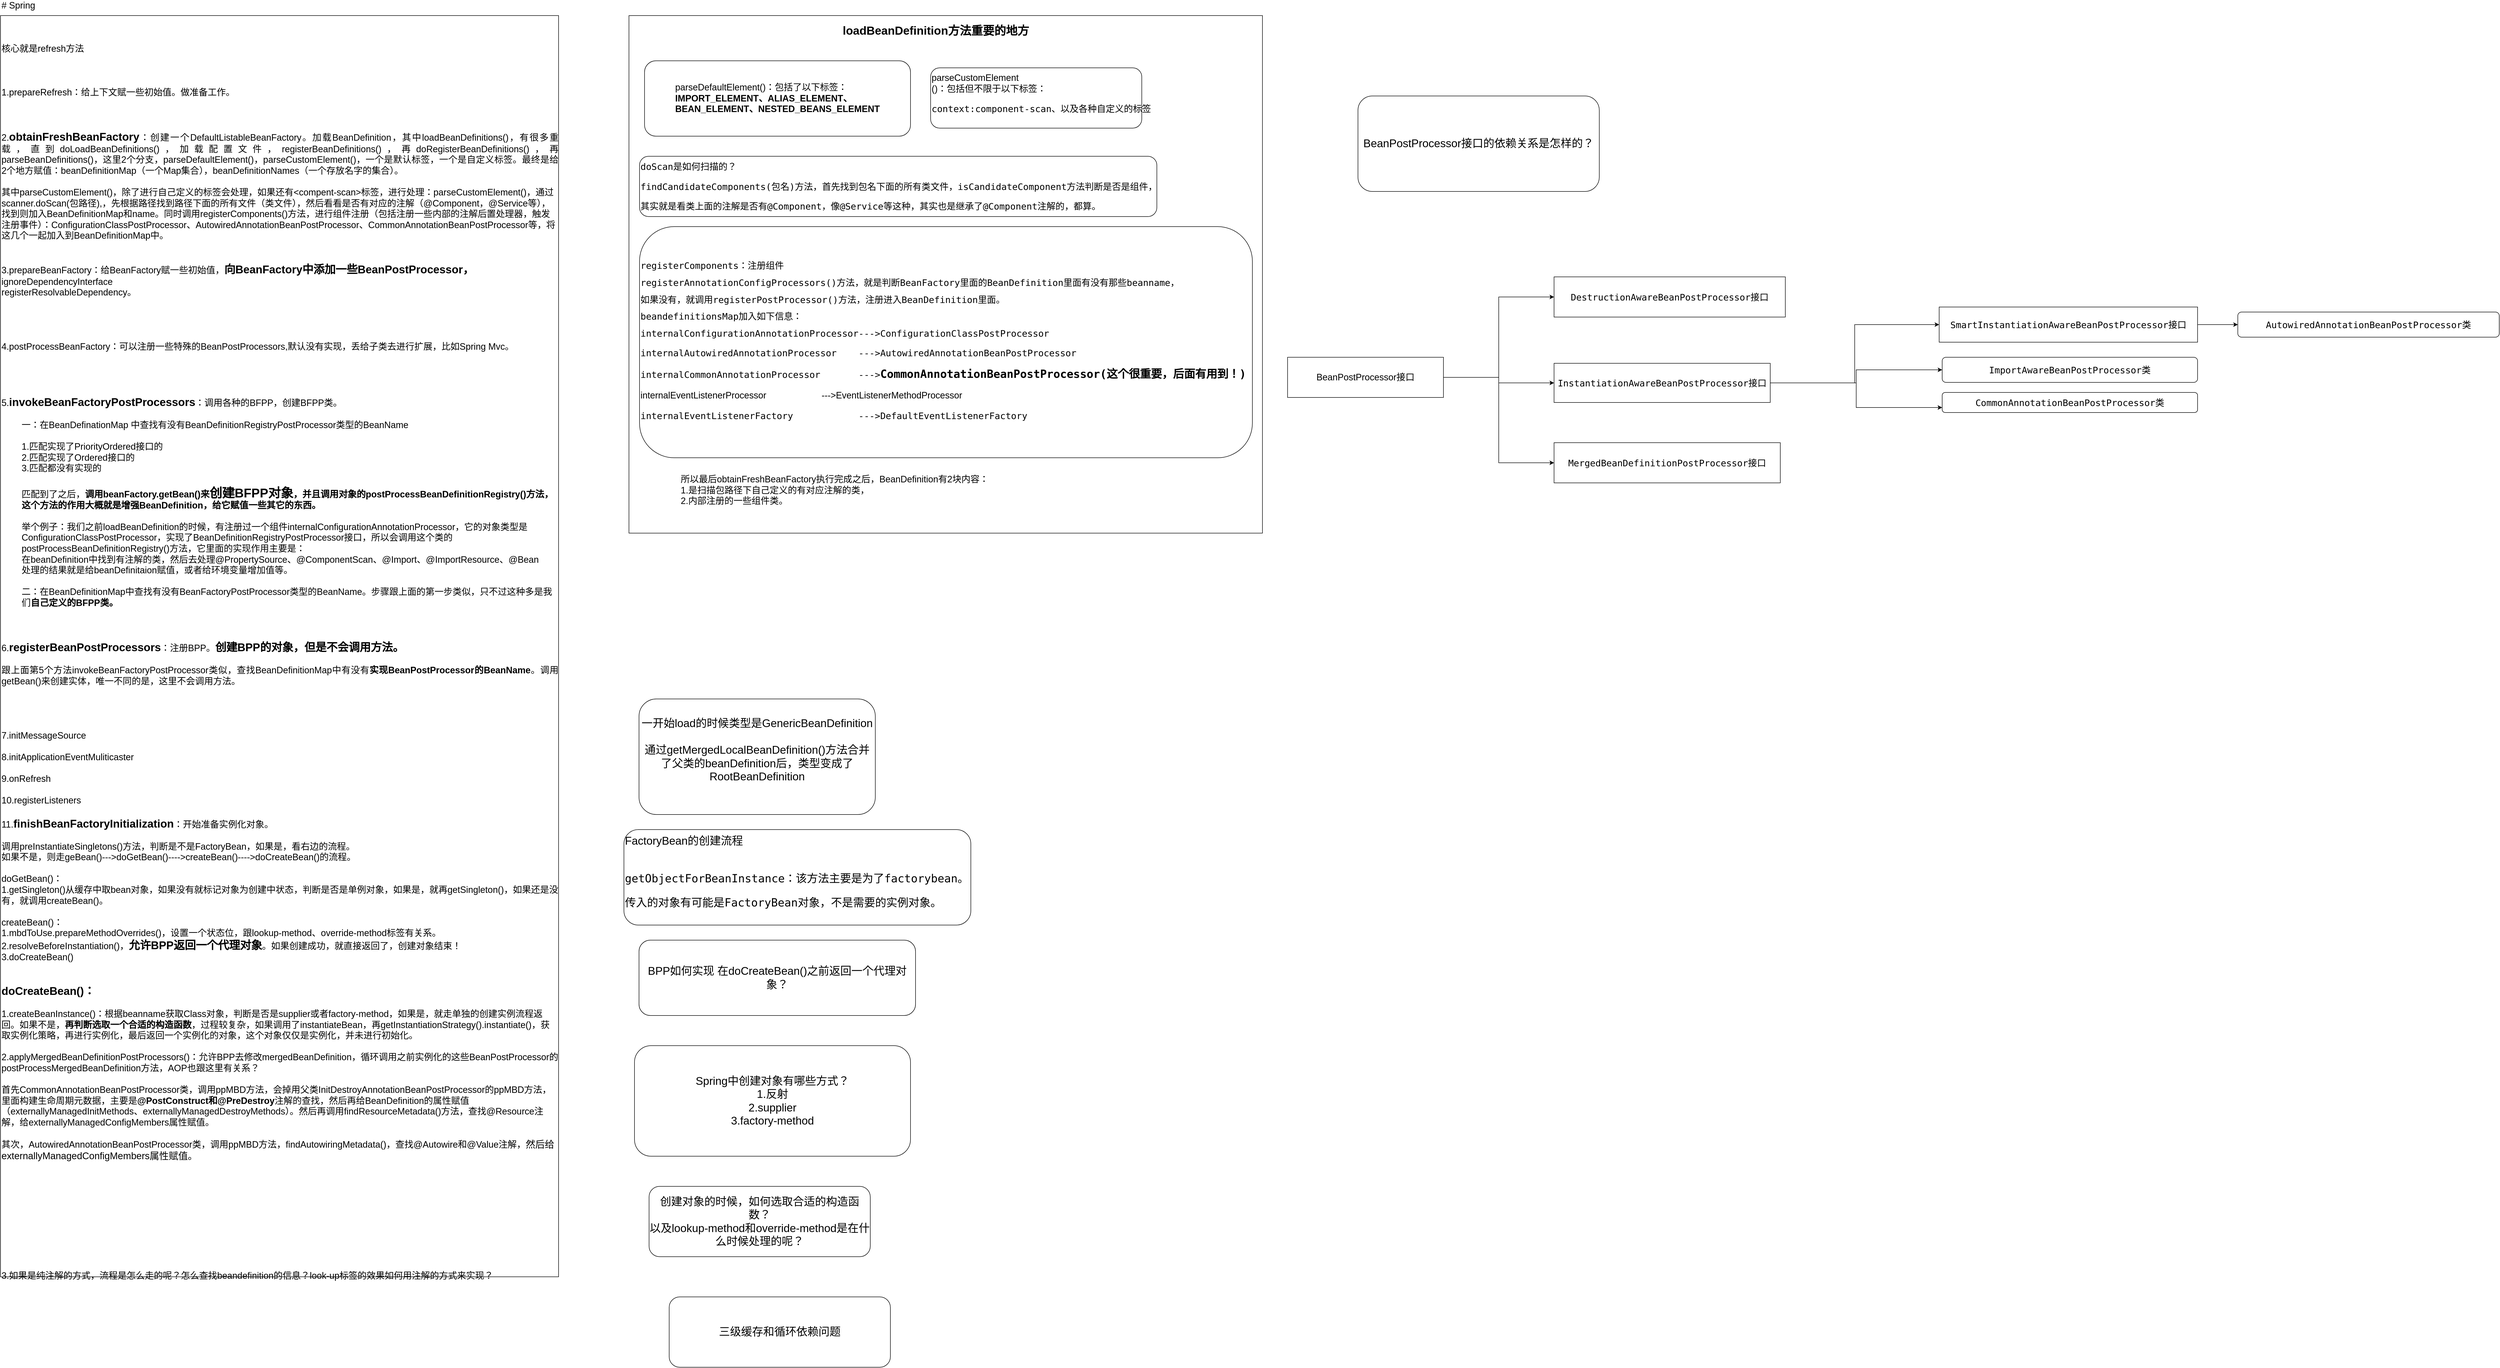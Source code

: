 <mxfile version="21.0.10" type="github">
  <diagram name="第 1 页" id="j0T0W_XY4i96COsHRtta">
    <mxGraphModel dx="1434" dy="774" grid="1" gridSize="10" guides="1" tooltips="1" connect="1" arrows="1" fold="1" page="1" pageScale="1" pageWidth="827" pageHeight="1169" math="0" shadow="0">
      <root>
        <mxCell id="0" />
        <mxCell id="1" parent="0" />
        <mxCell id="gD5YT0Y3-eSmoMF3_J99-2" value="一开始load的时候类型是GenericBeanDefinition&lt;br&gt;&lt;br&gt;通过getMergedLocalBeanDefinition()方法合并了父类的beanDefinition后，类型变成了RootBeanDefinition&lt;br&gt;&lt;br&gt;" style="rounded=1;whiteSpace=wrap;html=1;fontSize=22;" parent="1" vertex="1">
          <mxGeometry x="1350" y="1780" width="470" height="230" as="geometry" />
        </mxCell>
        <mxCell id="wJDUlHO4tCs9Kh0-4UFC-2" value="" style="rounded=0;whiteSpace=wrap;html=1;" parent="1" vertex="1">
          <mxGeometry x="1330" y="420" width="1260" height="1030" as="geometry" />
        </mxCell>
        <mxCell id="BxTBeL077zcQ3UxvTALr-2" value="&lt;div style=&quot;text-align: justify; border-color: var(--border-color); font-size: 18px;&quot;&gt;&lt;font style=&quot;border-color: var(--border-color);&quot;&gt;# Spring&lt;/font&gt;&lt;/div&gt;&lt;div style=&quot;text-align: justify; border-color: var(--border-color); font-size: 18px;&quot;&gt;&lt;font style=&quot;border-color: var(--border-color);&quot;&gt;&lt;br style=&quot;border-color: var(--border-color);&quot;&gt;&lt;/font&gt;&lt;/div&gt;&lt;div style=&quot;text-align: justify; border-color: var(--border-color); font-size: 18px;&quot;&gt;&lt;font style=&quot;border-color: var(--border-color);&quot;&gt;&lt;br style=&quot;border-color: var(--border-color);&quot;&gt;&lt;/font&gt;&lt;/div&gt;&lt;div style=&quot;text-align: justify; border-color: var(--border-color); font-size: 18px;&quot;&gt;&lt;font style=&quot;border-color: var(--border-color);&quot;&gt;&lt;br style=&quot;border-color: var(--border-color);&quot;&gt;&lt;/font&gt;&lt;/div&gt;&lt;div style=&quot;text-align: justify; border-color: var(--border-color); font-size: 18px;&quot;&gt;&lt;font style=&quot;border-color: var(--border-color);&quot;&gt;核心就是refresh方法&lt;/font&gt;&lt;/div&gt;&lt;div style=&quot;text-align: justify; border-color: var(--border-color); font-size: 18px;&quot;&gt;&lt;font style=&quot;border-color: var(--border-color);&quot;&gt;&lt;br style=&quot;border-color: var(--border-color);&quot;&gt;&lt;/font&gt;&lt;/div&gt;&lt;div style=&quot;text-align: justify; border-color: var(--border-color); font-size: 18px;&quot;&gt;&lt;font style=&quot;border-color: var(--border-color);&quot;&gt;&lt;br style=&quot;border-color: var(--border-color);&quot;&gt;&lt;/font&gt;&lt;/div&gt;&lt;div style=&quot;text-align: justify; border-color: var(--border-color); font-size: 18px;&quot;&gt;&lt;font style=&quot;border-color: var(--border-color);&quot;&gt;&lt;br style=&quot;border-color: var(--border-color);&quot;&gt;&lt;/font&gt;&lt;/div&gt;&lt;div style=&quot;text-align: justify; border-color: var(--border-color); font-size: 18px;&quot;&gt;&lt;font style=&quot;border-color: var(--border-color);&quot;&gt;1.prepareRefresh：给上下文赋一些初始值。做准备工作。&lt;/font&gt;&lt;/div&gt;&lt;div style=&quot;text-align: justify; border-color: var(--border-color); font-size: 18px;&quot;&gt;&lt;font style=&quot;border-color: var(--border-color);&quot;&gt;&lt;br style=&quot;border-color: var(--border-color);&quot;&gt;&lt;/font&gt;&lt;/div&gt;&lt;div style=&quot;text-align: justify; border-color: var(--border-color); font-size: 18px;&quot;&gt;&lt;font style=&quot;border-color: var(--border-color);&quot;&gt;&lt;br style=&quot;border-color: var(--border-color);&quot;&gt;&lt;/font&gt;&lt;/div&gt;&lt;div style=&quot;text-align: justify; border-color: var(--border-color); font-size: 18px;&quot;&gt;&lt;font style=&quot;border-color: var(--border-color);&quot;&gt;&lt;br style=&quot;border-color: var(--border-color);&quot;&gt;&lt;/font&gt;&lt;/div&gt;&lt;div style=&quot;text-align: justify; border-color: var(--border-color);&quot;&gt;&lt;font style=&quot;border-color: var(--border-color);&quot;&gt;&lt;span style=&quot;font-size: 18px;&quot;&gt;2.&lt;/span&gt;&lt;b style=&quot;&quot;&gt;&lt;font style=&quot;font-size: 22px;&quot;&gt;obtainFreshBeanFactory&lt;/font&gt;&lt;/b&gt;&lt;span style=&quot;font-size: 18px;&quot;&gt;：创建一个DefaultListableBeanFactory。加载BeanDefinition，其中loadBeanDefinitions()，有很多重载，直到doLoadBeanDefinitions()，加载配置文件，registerBeanDefinitions()，再doRegisterBeanDefinitions()，再parseBeanDefinitions()，这里2个分支，parseDefaultElement()，parseCustomElement()，一个是默认标签，一个是自定义标签。最终是给2个地方赋值：beanDefinitionMap（一个Map集合），beanDefinitionNames（一个存放名字的集合）。&lt;/span&gt;&lt;/font&gt;&lt;/div&gt;&lt;div style=&quot;text-align: justify; border-color: var(--border-color); font-size: 18px;&quot;&gt;&lt;font style=&quot;border-color: var(--border-color);&quot;&gt;&lt;br style=&quot;border-color: var(--border-color);&quot;&gt;&lt;/font&gt;&lt;/div&gt;&lt;div style=&quot;border-color: var(--border-color); font-size: 18px;&quot;&gt;&lt;font style=&quot;font-size: 18px; border-color: var(--border-color);&quot;&gt;其中parseCustomElement()，除了进行自己定义的标签会处理，如果还有&amp;lt;compent-scan&amp;gt;标签，进行处理：parseCustomElement()，通过&lt;/font&gt;&lt;span style=&quot;font-size: 18px;&quot;&gt;scanner.doScan(包路径),，先根据路径找到路径下面的所有文件（类文件），然后看看是否有对应的注解（@Component，@Service等），找到则加入BeanDefinitionMap和name。同时调用&lt;/span&gt;&lt;span style=&quot;text-align: left;&quot;&gt;&lt;font style=&quot;font-size: 18px;&quot;&gt;registerComponents()方法，进行&lt;/font&gt;&lt;/span&gt;&lt;font style=&quot;font-size: 18px;&quot;&gt;组件注册（包括注册一些内部的注解后置处理器，触发注册事件）：&lt;/font&gt;ConfigurationClassPostProcessor、AutowiredAnnotationBeanPostProcessor、CommonAnnotationBeanPostProcessor等，将这几个一起加入到BeanDefinitionMap中。&lt;/div&gt;&lt;div style=&quot;border-color: var(--border-color); font-size: 18px;&quot;&gt;&lt;br&gt;&lt;/div&gt;&lt;div style=&quot;border-color: var(--border-color); font-size: 18px;&quot;&gt;&lt;br&gt;&lt;/div&gt;&lt;div style=&quot;border-color: var(--border-color);&quot;&gt;&lt;span style=&quot;font-size: 18px;&quot;&gt;3.&lt;/span&gt;&lt;font style=&quot;&quot;&gt;&lt;span style=&quot;font-size: 18px;&quot;&gt;prepareBeanFactory：给BeanFactory赋一些初始值，&lt;/span&gt;&lt;b style=&quot;&quot;&gt;&lt;font style=&quot;font-size: 22px;&quot;&gt;向BeanFactory中添加一些BeanPostProcessor，&lt;/font&gt;&lt;/b&gt;&lt;/font&gt;&lt;span style=&quot;font-size: 18px;&quot;&gt;ignoreDependencyInterface&lt;/span&gt;&lt;/div&gt;&lt;div style=&quot;border-color: var(--border-color); font-size: 18px;&quot;&gt;&lt;span style=&quot;&quot;&gt; &lt;/span&gt;&lt;span style=&quot;&quot;&gt; &lt;/span&gt;&lt;span style=&quot;&quot;&gt; &lt;/span&gt;&lt;span style=&quot;&quot;&gt; &lt;/span&gt;&lt;span style=&quot;&quot;&gt; &lt;/span&gt;&lt;span style=&quot;&quot;&gt; &lt;/span&gt;&lt;span style=&quot;&quot;&gt; &lt;/span&gt;&lt;span style=&quot;&quot;&gt; &lt;/span&gt;&lt;span style=&quot;&quot;&gt; &lt;/span&gt;&lt;span style=&quot;&quot;&gt; &lt;/span&gt;registerResolvableDependency。&lt;br&gt;&lt;/div&gt;&lt;div style=&quot;border-color: var(--border-color); font-size: 18px;&quot;&gt;&lt;font style=&quot;font-size: 18px;&quot;&gt;&lt;br&gt;&lt;/font&gt;&lt;/div&gt;&lt;div style=&quot;border-color: var(--border-color); font-size: 18px;&quot;&gt;&lt;font style=&quot;font-size: 18px;&quot;&gt;&lt;br&gt;&lt;/font&gt;&lt;/div&gt;&lt;div style=&quot;border-color: var(--border-color); font-size: 18px;&quot;&gt;&lt;font style=&quot;font-size: 18px;&quot;&gt;&lt;br&gt;&lt;/font&gt;&lt;/div&gt;&lt;div style=&quot;border-color: var(--border-color); font-size: 18px;&quot;&gt;&lt;font style=&quot;font-size: 18px;&quot;&gt;&lt;br&gt;&lt;/font&gt;&lt;/div&gt;&lt;div style=&quot;border-color: var(--border-color); font-size: 18px;&quot;&gt;&lt;font style=&quot;font-size: 18px;&quot;&gt;4.postProcessBeanFactory：可以注册一些特殊的BeanPostProcessors,默认没有实现，丢给子类去进行扩展，比如Spring Mvc。&lt;/font&gt;&lt;/div&gt;&lt;div style=&quot;border-color: var(--border-color); font-size: 18px;&quot;&gt;&lt;font style=&quot;font-size: 18px;&quot;&gt;&lt;br&gt;&lt;/font&gt;&lt;/div&gt;&lt;div style=&quot;border-color: var(--border-color); font-size: 18px;&quot;&gt;&lt;font style=&quot;font-size: 18px;&quot;&gt;&lt;br&gt;&lt;/font&gt;&lt;/div&gt;&lt;div style=&quot;border-color: var(--border-color); font-size: 18px;&quot;&gt;&lt;font style=&quot;font-size: 18px;&quot;&gt;&lt;br&gt;&lt;/font&gt;&lt;/div&gt;&lt;div style=&quot;border-color: var(--border-color); font-size: 18px;&quot;&gt;&lt;font style=&quot;font-size: 18px;&quot;&gt;&lt;br&gt;&lt;/font&gt;&lt;/div&gt;&lt;div style=&quot;border-color: var(--border-color);&quot;&gt;&lt;font style=&quot;&quot;&gt;&lt;span style=&quot;font-size: 18px;&quot;&gt;5.&lt;/span&gt;&lt;b style=&quot;&quot;&gt;&lt;font style=&quot;font-size: 22px;&quot;&gt;invokeBeanFactoryPostProcessors&lt;/font&gt;&lt;/b&gt;&lt;span style=&quot;font-size: 18px;&quot;&gt;：调用各种的BFPP，创建BFPP类。&lt;/span&gt;&lt;/font&gt;&lt;/div&gt;&lt;div style=&quot;border-color: var(--border-color); font-size: 18px;&quot;&gt;&lt;font style=&quot;font-size: 18px;&quot;&gt;&lt;br&gt;&lt;/font&gt;&lt;/div&gt;&lt;blockquote style=&quot;margin: 0 0 0 40px; border: none; padding: 0px;&quot;&gt;&lt;div style=&quot;border-color: var(--border-color); font-size: 18px;&quot;&gt;&lt;font style=&quot;font-size: 18px;&quot;&gt;一：在BeanDefinationMap 中查找有没有BeanDefinitionRegistryPostProcessor类型的BeanName&lt;/font&gt;&lt;/div&gt;&lt;div style=&quot;border-color: var(--border-color); font-size: 18px;&quot;&gt;&lt;font style=&quot;font-size: 18px;&quot;&gt;&lt;br&gt;&lt;/font&gt;&lt;/div&gt;&lt;div style=&quot;border-color: var(--border-color); font-size: 18px;&quot;&gt;&lt;font style=&quot;font-size: 18px;&quot;&gt;1.匹配实现了&lt;/font&gt;PriorityOrdered接口的&lt;/div&gt;&lt;div style=&quot;border-color: var(--border-color); font-size: 18px;&quot;&gt;2.匹配实现了Ordered接口的&lt;/div&gt;&lt;div style=&quot;border-color: var(--border-color); font-size: 18px;&quot;&gt;3.匹配都没有实现的&lt;/div&gt;&lt;div style=&quot;border-color: var(--border-color); font-size: 18px;&quot;&gt;&lt;br&gt;&lt;/div&gt;&lt;div style=&quot;border-color: var(--border-color);&quot;&gt;&lt;span style=&quot;font-size: 18px;&quot;&gt;匹配到了之后，&lt;/span&gt;&lt;b style=&quot;&quot;&gt;&lt;span style=&quot;font-size: 18px;&quot;&gt;调用beanFactory.getBean()来&lt;/span&gt;&lt;font style=&quot;font-size: 25px;&quot;&gt;创建BFPP对象&lt;/font&gt;&lt;span style=&quot;font-size: 18px;&quot;&gt;，并且调用对象的postProcessBeanDefinitionRegistry()方法，这个方法的作用大概就是增强BeanDefinition，给它赋值一些其它的东西。&lt;/span&gt;&lt;/b&gt;&lt;/div&gt;&lt;div style=&quot;border-color: var(--border-color); font-size: 18px;&quot;&gt;&lt;font style=&quot;font-size: 18px;&quot;&gt;&lt;br&gt;&lt;/font&gt;&lt;/div&gt;&lt;div style=&quot;border-color: var(--border-color); font-size: 18px;&quot;&gt;&lt;font style=&quot;font-size: 18px;&quot;&gt;举个例子：我们之前loadBeanDefinition的时候，有注册过一个组件&lt;/font&gt;internalConfigurationAnnotationProcessor，它的对象类型是ConfigurationClassPostProcessor，实现了BeanDefinitionRegistryPostProcessor接口，所以会调用这个类的postProcessBeanDefinitionRegistry()方法，它里面的实现作用主要是：&lt;/div&gt;&lt;div style=&quot;border-color: var(--border-color); font-size: 18px;&quot;&gt;在beanDefinition中找到有注解的类，然后去处理@PropertySource、@ComponentScan、@Import、@ImportResource、@Bean&lt;/div&gt;&lt;div style=&quot;border-color: var(--border-color); font-size: 18px;&quot;&gt;处理的结果就是给beanDefinitaion赋值，或者给环境变量增加值等。&lt;/div&gt;&lt;div style=&quot;border-color: var(--border-color); font-size: 18px;&quot;&gt;&lt;br&gt;&lt;/div&gt;&lt;div style=&quot;border-color: var(--border-color); font-size: 18px;&quot;&gt;二：在BeanDefinitionMap中查找有没有BeanFactoryPostProcessor类型的BeanName。步骤跟上面的第一步类似，只不过这种多是我们&lt;b&gt;自己定义的BFPP类。&lt;/b&gt;&lt;/div&gt;&lt;/blockquote&gt;&lt;div style=&quot;border-color: var(--border-color); font-size: 18px;&quot;&gt;&lt;br&gt;&lt;/div&gt;&lt;div style=&quot;text-align: justify; border-color: var(--border-color); font-size: 18px;&quot;&gt;&lt;font style=&quot;border-color: var(--border-color);&quot;&gt;&lt;br style=&quot;border-color: var(--border-color);&quot;&gt;&lt;/font&gt;&lt;/div&gt;&lt;div style=&quot;text-align: justify; border-color: var(--border-color); font-size: 18px;&quot;&gt;&lt;font style=&quot;border-color: var(--border-color);&quot;&gt;&lt;br&gt;&lt;/font&gt;&lt;/div&gt;&lt;div style=&quot;text-align: justify; border-color: var(--border-color);&quot;&gt;&lt;font style=&quot;font-size: 18px; border-color: var(--border-color);&quot;&gt;6.&lt;/font&gt;&lt;b style=&quot;&quot;&gt;&lt;font style=&quot;font-size: 22px;&quot;&gt;registerBeanPostProcessors&lt;/font&gt;&lt;/b&gt;&lt;span style=&quot;font-size: 18px;&quot;&gt;：注册BPP。&lt;/span&gt;&lt;b style=&quot;&quot;&gt;&lt;font style=&quot;font-size: 22px;&quot;&gt;创建BPP的对象，但是不会调用方法。&lt;/font&gt;&lt;/b&gt;&lt;/div&gt;&lt;div style=&quot;text-align: justify; border-color: var(--border-color); font-size: 18px;&quot;&gt;&lt;span style=&quot;&quot;&gt; &lt;/span&gt;&lt;br&gt;&lt;/div&gt;&lt;div style=&quot;text-align: justify; border-color: var(--border-color); font-size: 18px;&quot;&gt;&lt;span style=&quot;&quot;&gt; &lt;/span&gt;&lt;span style=&quot;&quot;&gt; &lt;/span&gt;跟上面第5个方法invokeBeanFactoryPostProcessor类似，查找BeanDefinitionMap中有没有&lt;b&gt;实现BeanPostProcessor的BeanName&lt;/b&gt;。调用getBean()来创建实体，唯一不同的是，这里不会调用方法。&lt;br&gt;&lt;/div&gt;&lt;div style=&quot;text-align: justify; border-color: var(--border-color); font-size: 18px;&quot;&gt;&lt;br&gt;&lt;/div&gt;&lt;div style=&quot;text-align: justify; border-color: var(--border-color); font-size: 18px;&quot;&gt;&lt;br&gt;&lt;/div&gt;&lt;div style=&quot;text-align: justify; border-color: var(--border-color); font-size: 18px;&quot;&gt;&lt;br&gt;&lt;/div&gt;&lt;div style=&quot;text-align: justify; border-color: var(--border-color); font-size: 18px;&quot;&gt;&lt;br&gt;&lt;/div&gt;&lt;div style=&quot;border-color: var(--border-color);&quot;&gt;&lt;span style=&quot;font-size: 18px;&quot;&gt;7.&lt;/span&gt;&lt;span style=&quot;text-align: left;&quot;&gt;&lt;font style=&quot;font-size: 18px;&quot;&gt;initMessageSource&lt;/font&gt;&lt;/span&gt;&lt;/div&gt;&lt;div style=&quot;border-color: var(--border-color);&quot;&gt;&lt;span style=&quot;text-align: left;&quot;&gt;&lt;font style=&quot;font-size: 18px;&quot;&gt;&lt;br&gt;&lt;/font&gt;&lt;/span&gt;&lt;/div&gt;&lt;div style=&quot;border-color: var(--border-color);&quot;&gt;&lt;span style=&quot;text-align: left;&quot;&gt;&lt;font style=&quot;font-size: 18px;&quot;&gt;8.initApplicationEventMuliticaster&lt;/font&gt;&lt;/span&gt;&lt;/div&gt;&lt;div style=&quot;border-color: var(--border-color);&quot;&gt;&lt;span style=&quot;text-align: left;&quot;&gt;&lt;font style=&quot;font-size: 18px;&quot;&gt;&lt;br&gt;&lt;/font&gt;&lt;/span&gt;&lt;/div&gt;&lt;div style=&quot;border-color: var(--border-color);&quot;&gt;&lt;span style=&quot;text-align: left;&quot;&gt;&lt;font style=&quot;font-size: 18px;&quot;&gt;9.onRefresh&lt;/font&gt;&lt;/span&gt;&lt;/div&gt;&lt;div style=&quot;border-color: var(--border-color);&quot;&gt;&lt;span style=&quot;text-align: left;&quot;&gt;&lt;font style=&quot;font-size: 18px;&quot;&gt;&lt;br&gt;&lt;/font&gt;&lt;/span&gt;&lt;/div&gt;&lt;div style=&quot;border-color: var(--border-color);&quot;&gt;&lt;span style=&quot;text-align: left;&quot;&gt;&lt;font style=&quot;font-size: 18px;&quot;&gt;10.registerListeners&lt;/font&gt;&lt;/span&gt;&lt;/div&gt;&lt;div style=&quot;border-color: var(--border-color);&quot;&gt;&lt;span style=&quot;text-align: left;&quot;&gt;&lt;font style=&quot;font-size: 18px;&quot;&gt;&lt;br&gt;&lt;/font&gt;&lt;/span&gt;&lt;/div&gt;&lt;div style=&quot;border-color: var(--border-color);&quot;&gt;&lt;span style=&quot;text-align: left;&quot;&gt;&lt;font style=&quot;&quot;&gt;&lt;span style=&quot;font-size: 18px;&quot;&gt;11.&lt;/span&gt;&lt;b style=&quot;&quot;&gt;&lt;font style=&quot;font-size: 22px;&quot;&gt;finishBeanFactoryInitialization&lt;/font&gt;&lt;/b&gt;&lt;span style=&quot;font-size: 18px;&quot;&gt;：开始准备实例化对象。&lt;/span&gt;&lt;/font&gt;&lt;/span&gt;&lt;/div&gt;&lt;div style=&quot;border-color: var(--border-color);&quot;&gt;&lt;span style=&quot;text-align: left;&quot;&gt;&lt;font style=&quot;&quot;&gt;&lt;span style=&quot;font-size: 18px;&quot;&gt;&lt;br&gt;&lt;/span&gt;&lt;/font&gt;&lt;/span&gt;&lt;/div&gt;&lt;div style=&quot;border-color: var(--border-color);&quot;&gt;&lt;span style=&quot;text-align: left;&quot;&gt;&lt;font style=&quot;&quot;&gt;&lt;span style=&quot;font-size: 18px;&quot;&gt;&lt;span style=&quot;&quot;&gt; &lt;/span&gt;&lt;span style=&quot;&quot;&gt; &lt;/span&gt;调用preInstantiateSingletons()方法，判断是不是FactoryBean，如果是，看右边的流程。&lt;br&gt;&lt;/span&gt;&lt;/font&gt;&lt;/span&gt;&lt;/div&gt;&lt;div style=&quot;border-color: var(--border-color);&quot;&gt;&lt;span style=&quot;text-align: left;&quot;&gt;&lt;font style=&quot;&quot;&gt;&lt;span style=&quot;font-size: 18px;&quot;&gt;&lt;span style=&quot;&quot;&gt; &lt;/span&gt;如果不是，则走geBean()---&amp;gt;doGetBean()----&amp;gt;createBean()----&amp;gt;doCreateBean()的流程。&lt;br&gt;&lt;/span&gt;&lt;/font&gt;&lt;/span&gt;&lt;/div&gt;&lt;div style=&quot;border-color: var(--border-color);&quot;&gt;&lt;span style=&quot;text-align: left;&quot;&gt;&lt;font style=&quot;&quot;&gt;&lt;span style=&quot;font-size: 18px;&quot;&gt;&lt;br&gt;&lt;/span&gt;&lt;/font&gt;&lt;/span&gt;&lt;/div&gt;&lt;div style=&quot;border-color: var(--border-color);&quot;&gt;&lt;span style=&quot;text-align: left;&quot;&gt;&lt;font style=&quot;&quot;&gt;&lt;span style=&quot;font-size: 18px;&quot;&gt;&lt;span style=&quot;&quot;&gt; &lt;/span&gt;&lt;span style=&quot;&quot;&gt; &lt;/span&gt;doGetBean()：&lt;br&gt;&lt;/span&gt;&lt;/font&gt;&lt;/span&gt;&lt;/div&gt;&lt;div style=&quot;border-color: var(--border-color);&quot;&gt;&lt;span style=&quot;text-align: left;&quot;&gt;&lt;font style=&quot;&quot;&gt;&lt;span style=&quot;font-size: 18px;&quot;&gt;&lt;span style=&quot;&quot;&gt; &lt;/span&gt;&lt;span style=&quot;&quot;&gt; &lt;/span&gt;1.getSingleton()从缓存中取bean对象，如果没有就标记对象为创建中状态，判断是否是单例对象，如果是，就再getSingleton()，如果还是没有，就调用createBean()。&lt;br&gt;&lt;/span&gt;&lt;/font&gt;&lt;/span&gt;&lt;/div&gt;&lt;div style=&quot;border-color: var(--border-color);&quot;&gt;&lt;span style=&quot;text-align: left;&quot;&gt;&lt;font style=&quot;&quot;&gt;&lt;span style=&quot;font-size: 18px;&quot;&gt;&lt;br&gt;&lt;/span&gt;&lt;/font&gt;&lt;/span&gt;&lt;/div&gt;&lt;div style=&quot;border-color: var(--border-color);&quot;&gt;&lt;span style=&quot;text-align: left;&quot;&gt;&lt;font style=&quot;&quot;&gt;&lt;span style=&quot;font-size: 18px;&quot;&gt;&lt;span style=&quot;&quot;&gt; &lt;/span&gt;createBean()：&lt;br&gt;&lt;/span&gt;&lt;/font&gt;&lt;/span&gt;&lt;/div&gt;&lt;div style=&quot;border-color: var(--border-color);&quot;&gt;&lt;span style=&quot;text-align: left;&quot;&gt;&lt;font style=&quot;&quot;&gt;&lt;span style=&quot;font-size: 18px;&quot;&gt;&lt;span style=&quot;&quot;&gt; &lt;/span&gt;1.mbdToUse.prepareMethodOverrides()，设置一个状态位，跟lookup-method、override-method标签有关系。&lt;br&gt;&lt;/span&gt;&lt;/font&gt;&lt;/span&gt;&lt;/div&gt;&lt;div style=&quot;border-color: var(--border-color);&quot;&gt;&lt;span style=&quot;text-align: left;&quot;&gt;&lt;font style=&quot;&quot;&gt;&lt;span style=&quot;font-size: 18px;&quot;&gt; &lt;/span&gt;&lt;span style=&quot;font-size: 18px;&quot;&gt;2.resolveBeforeInstantiation()，&lt;/span&gt;&lt;b style=&quot;&quot;&gt;&lt;font style=&quot;font-size: 22px;&quot;&gt;允许BPP返回一个代理对象&lt;/font&gt;&lt;/b&gt;&lt;span style=&quot;font-size: 18px;&quot;&gt;。如果创建成功，就直接返回了，创建对象结束！&lt;/span&gt;&lt;br&gt;&lt;/font&gt;&lt;/span&gt;&lt;/div&gt;&lt;div style=&quot;border-color: var(--border-color);&quot;&gt;&lt;span style=&quot;text-align: left;&quot;&gt;&lt;font style=&quot;&quot;&gt;&lt;span style=&quot;font-size: 18px;&quot;&gt;&lt;span style=&quot;&quot;&gt; &lt;/span&gt;3.doCreateBean()&lt;br&gt;&lt;/span&gt;&lt;/font&gt;&lt;/span&gt;&lt;/div&gt;&lt;div style=&quot;border-color: var(--border-color);&quot;&gt;&lt;span style=&quot;text-align: left;&quot;&gt;&lt;font style=&quot;&quot;&gt;&lt;span style=&quot;font-size: 18px;&quot;&gt;&lt;br&gt;&lt;/span&gt;&lt;/font&gt;&lt;/span&gt;&lt;/div&gt;&lt;div style=&quot;border-color: var(--border-color);&quot;&gt;&lt;span style=&quot;text-align: left;&quot;&gt;&lt;font style=&quot;&quot;&gt;&lt;span style=&quot;font-size: 18px;&quot;&gt;&lt;br&gt;&lt;/span&gt;&lt;/font&gt;&lt;/span&gt;&lt;/div&gt;&lt;div style=&quot;border-color: var(--border-color);&quot;&gt;&lt;span style=&quot;text-align: left;&quot;&gt;&lt;font style=&quot;&quot;&gt;&lt;span style=&quot;font-size: 18px;&quot;&gt; &lt;/span&gt;&lt;b style=&quot;&quot;&gt;&lt;font style=&quot;font-size: 22px;&quot;&gt;doCreateBean()：&lt;/font&gt;&lt;/b&gt;&lt;br&gt;&lt;/font&gt;&lt;/span&gt;&lt;/div&gt;&lt;div style=&quot;border-color: var(--border-color);&quot;&gt;&lt;span style=&quot;text-align: left;&quot;&gt;&lt;font style=&quot;&quot;&gt;&lt;span style=&quot;font-size: 18px;&quot;&gt;&lt;br&gt;&lt;/span&gt;&lt;/font&gt;&lt;/span&gt;&lt;/div&gt;&lt;div style=&quot;border-color: var(--border-color);&quot;&gt;&lt;span style=&quot;text-align: left;&quot;&gt;&lt;font style=&quot;&quot;&gt;&lt;span style=&quot;font-size: 18px;&quot;&gt;&lt;span style=&quot;&quot;&gt; &lt;/span&gt;1.createBeanInstance()：根据beanname获取Class对象，判断是否是supplier或者factory-method，如果是，就走单独的创建实例流程返回。如果不是，&lt;b&gt;再判断选取一个合适的构造函数&lt;/b&gt;，过程较复杂，如果调用了instantiateBean，再getInstantiationStrategy().instantiate()，获取实例化策略，再进行实例化，最后返回一个实例化的对象，这个对象仅仅是实例化，并未进行初始化。&lt;/span&gt;&lt;/font&gt;&lt;/span&gt;&lt;span style=&quot;text-align: left;&quot;&gt;&lt;font style=&quot;&quot;&gt;&lt;span style=&quot;font-size: 18px;&quot;&gt;&lt;br&gt;&lt;/span&gt;&lt;/font&gt;&lt;/span&gt;&lt;/div&gt;&lt;div style=&quot;text-align: justify; border-color: var(--border-color); font-size: 18px;&quot;&gt;&lt;font style=&quot;border-color: var(--border-color);&quot;&gt;&lt;br&gt;&lt;/font&gt;&lt;/div&gt;&lt;div style=&quot;border-color: var(--border-color);&quot;&gt;&lt;span style=&quot;font-size: 18px;&quot;&gt;&lt;font style=&quot;border-color: var(--border-color);&quot;&gt;2.&lt;/font&gt;applyMergedBeanDefinitionPostProcessors()：&lt;/span&gt;&lt;font style=&quot;font-size: 18px;&quot;&gt;允许BPP去修改mergedBeanDefinition，&lt;/font&gt;&lt;font style=&quot;font-size: 18px; background-color: initial; border-color: var(--border-color);&quot;&gt;循环调用之前实例化的这些BeanPostProcessor的&lt;/font&gt;&lt;span style=&quot;font-size: 18px; background-color: initial;&quot;&gt;postProcessMergedBeanDefinition方法，AOP也跟这里有关系？&lt;/span&gt;&lt;/div&gt;&lt;div style=&quot;border-color: var(--border-color);&quot;&gt;&lt;span style=&quot;font-size: 18px; background-color: initial;&quot;&gt;&amp;nbsp;&lt;/span&gt;&lt;/div&gt;&lt;div style=&quot;border-color: var(--border-color); font-size: 18px;&quot;&gt;&lt;span style=&quot;&quot;&gt;	&lt;/span&gt;&lt;span style=&quot;&quot;&gt;	&lt;/span&gt;&lt;span style=&quot;&quot;&gt;	&lt;/span&gt;&lt;span style=&quot;&quot;&gt;	&lt;/span&gt;&lt;span style=&quot;&quot;&gt;	&lt;/span&gt;&lt;span style=&quot;&quot;&gt;	&lt;/span&gt;首先CommonAnnotationBeanPostProcessor类，调用ppMBD方法，会掉用父类InitDestroyAnnotationBeanPostProcessor的ppMBD方法，里面构建生命周期元数据，主要是&lt;b&gt;@PostConstruct和@PreDestroy&lt;/b&gt;注解的查找，然后再给BeanDefinition的属性赋值（externallyManagedInitMethods、externallyManagedDestroyMethods）。然后再调用findResourceMetadata()方法，查找@Resource注解，给externallyManagedConfigMembers属性赋值。&lt;span style=&quot;font-size: 18px; background-color: initial;&quot;&gt;&lt;br&gt;&lt;/span&gt;&lt;/div&gt;&lt;div style=&quot;border-color: var(--border-color); font-size: 18px;&quot;&gt;&lt;span style=&quot;background-color: initial;&quot;&gt;&lt;br&gt;&lt;/span&gt;&lt;/div&gt;&lt;div style=&quot;border-color: var(--border-color); font-size: 18px;&quot;&gt;&lt;span style=&quot;background-color: initial;&quot;&gt;其次，AutowiredAnnotationBeanPostProcessor类，调用ppMBD方法，findAutowiringMetadata()，查找@Autowire和@Value注解，&lt;/span&gt;&lt;font style=&quot;font-size: 19px; background-color: initial;&quot;&gt;然后给&lt;/font&gt;&lt;br&gt;&lt;/div&gt;&lt;font style=&quot;font-size: 19px;&quot;&gt;externallyManagedConfigMembers属性赋值。&lt;/font&gt;&lt;br&gt;&lt;div style=&quot;text-align: justify; border-color: var(--border-color); font-size: 18px;&quot;&gt;&lt;font style=&quot;border-color: var(--border-color);&quot;&gt;&lt;br style=&quot;border-color: var(--border-color);&quot;&gt;&lt;/font&gt;&lt;/div&gt;&lt;div style=&quot;text-align: justify; border-color: var(--border-color); font-size: 18px;&quot;&gt;&lt;font style=&quot;border-color: var(--border-color);&quot;&gt;&lt;br style=&quot;border-color: var(--border-color);&quot;&gt;&lt;/font&gt;&lt;/div&gt;&lt;div style=&quot;text-align: justify; border-color: var(--border-color); font-size: 18px;&quot;&gt;&lt;font style=&quot;border-color: var(--border-color);&quot;&gt;&lt;br&gt;&lt;/font&gt;&lt;/div&gt;&lt;div style=&quot;text-align: justify; border-color: var(--border-color); font-size: 18px;&quot;&gt;&lt;font style=&quot;border-color: var(--border-color);&quot;&gt;&lt;br&gt;&lt;/font&gt;&lt;/div&gt;&lt;div style=&quot;text-align: justify; border-color: var(--border-color); font-size: 18px;&quot;&gt;&lt;font style=&quot;border-color: var(--border-color);&quot;&gt;&lt;br&gt;&lt;/font&gt;&lt;/div&gt;&lt;div style=&quot;text-align: justify; border-color: var(--border-color); font-size: 18px;&quot;&gt;&lt;font style=&quot;border-color: var(--border-color);&quot;&gt;&lt;br&gt;&lt;/font&gt;&lt;/div&gt;&lt;div style=&quot;text-align: justify; border-color: var(--border-color); font-size: 18px;&quot;&gt;&lt;font style=&quot;border-color: var(--border-color);&quot;&gt;&lt;br&gt;&lt;/font&gt;&lt;/div&gt;&lt;div style=&quot;text-align: justify; border-color: var(--border-color); font-size: 18px;&quot;&gt;&lt;font style=&quot;border-color: var(--border-color);&quot;&gt;&lt;br&gt;&lt;/font&gt;&lt;/div&gt;&lt;div style=&quot;text-align: justify; border-color: var(--border-color); font-size: 18px;&quot;&gt;&lt;font style=&quot;border-color: var(--border-color);&quot;&gt;&lt;br&gt;&lt;/font&gt;&lt;/div&gt;&lt;div style=&quot;text-align: justify; border-color: var(--border-color); font-size: 18px;&quot;&gt;&lt;font style=&quot;border-color: var(--border-color);&quot;&gt;&lt;br&gt;&lt;/font&gt;&lt;/div&gt;&lt;div style=&quot;text-align: justify; border-color: var(--border-color); font-size: 18px;&quot;&gt;&lt;font style=&quot;border-color: var(--border-color);&quot;&gt;3.如果是纯注解的方式，流程是怎么走的呢？怎么查找beandefinition的信息？look-up标签的效果如何用注解的方式来实现？&lt;/font&gt;&lt;/div&gt;&lt;div style=&quot;text-align: justify; border-color: var(--border-color); font-size: 18px;&quot;&gt;&lt;br style=&quot;border-color: var(--border-color);&quot;&gt;&lt;/div&gt;" style="rounded=0;whiteSpace=wrap;html=1;align=left;" parent="1" vertex="1">
          <mxGeometry x="80" y="420" width="1110" height="2510" as="geometry" />
        </mxCell>
        <mxCell id="3Tz9ayiB8aLOj15XIJGB-1" value="&lt;div style=&quot;text-align: left;&quot;&gt;&lt;span style=&quot;font-size: 18px; background-color: initial;&quot;&gt;parseDefaultElement()：包括了以下标签：&lt;/span&gt;&lt;/div&gt;&lt;div style=&quot;text-align: left;&quot;&gt;&lt;b&gt;&lt;span style=&quot;font-size: 18px; background-color: initial;&quot;&gt;IMPORT_ELEMENT、&lt;/span&gt;&lt;span style=&quot;font-size: 18px; background-color: initial;&quot;&gt;ALIAS_ELEMENT、&lt;/span&gt;&lt;/b&gt;&lt;/div&gt;&lt;div style=&quot;text-align: left;&quot;&gt;&lt;b&gt;&lt;span style=&quot;font-size: 18px; background-color: initial;&quot;&gt;BEAN_ELEMENT、&lt;/span&gt;&lt;span style=&quot;font-size: 18px; background-color: initial;&quot;&gt;NESTED_BEANS_ELEMENT&lt;/span&gt;&lt;/b&gt;&lt;/div&gt;" style="rounded=1;whiteSpace=wrap;html=1;" parent="1" vertex="1">
          <mxGeometry x="1361" y="510" width="529" height="150" as="geometry" />
        </mxCell>
        <mxCell id="3Tz9ayiB8aLOj15XIJGB-2" value="&lt;pre style=&quot;font-size: 18px;&quot;&gt;&lt;font style=&quot;font-size: 18px;&quot;&gt;doScan是如何扫描的？&lt;/font&gt;&lt;/pre&gt;&lt;pre style=&quot;font-size: 18px;&quot;&gt;&lt;font style=&quot;font-size: 18px;&quot;&gt;findCandidateComponents(包名)方法，&lt;/font&gt;首先找到包名下面的所有类文件，isCandidateComponent方法判断是否是组件，&lt;/pre&gt;&lt;pre style=&quot;font-size: 18px;&quot;&gt;其实就是看类上面的注解是否有@Component，像@Service等这种，其实也是继承了@Component注解的，都算。&lt;/pre&gt;" style="rounded=1;whiteSpace=wrap;html=1;align=left;" parent="1" vertex="1">
          <mxGeometry x="1351" y="700" width="1029" height="120" as="geometry" />
        </mxCell>
        <mxCell id="3Tz9ayiB8aLOj15XIJGB-3" value="&lt;pre style=&quot;&quot;&gt;&lt;font style=&quot;font-size: 18px;&quot;&gt;registerComponents：注册组件&lt;/font&gt;&lt;/pre&gt;&lt;pre style=&quot;&quot;&gt;&lt;pre style=&quot;&quot;&gt;&lt;font style=&quot;font-size: 18px;&quot;&gt;registerAnnotationConfigProcessors()方法，就是判断BeanFactory里面的BeanDefinition里面有没有那些beanname，&lt;/font&gt;&lt;/pre&gt;&lt;pre style=&quot;&quot;&gt;&lt;font style=&quot;font-size: 18px;&quot;&gt;如果没有，就调用registerPostProcessor()方法，注册进入BeanDefinition里面。&lt;/font&gt;&lt;/pre&gt;&lt;pre style=&quot;&quot;&gt;&lt;font style=&quot;font-size: 18px;&quot;&gt;beandefinitionsMap加入如下信息：&lt;/font&gt;&lt;/pre&gt;&lt;pre style=&quot;&quot;&gt;&lt;font style=&quot;&quot;&gt;&lt;font style=&quot;font-size: 18px;&quot;&gt;internalConfigurationAnnotationProcessor---&amp;gt;ConfigurationClassPostProcessor&lt;/font&gt;&lt;br&gt;&lt;/font&gt;&lt;/pre&gt;&lt;pre style=&quot;&quot;&gt;&lt;pre style=&quot;font-size: 18px;&quot;&gt;&lt;font style=&quot;font-size: 18px;&quot;&gt;internalAutowiredAnnotationProcessor    ---&amp;gt;&lt;/font&gt;&lt;font style=&quot;font-size: 18px;&quot;&gt;AutowiredAnnotationBeanPostProcessor&lt;/font&gt;&lt;span style=&quot;font-size: 13px;&quot;&gt;    &lt;/span&gt;&lt;/pre&gt;&lt;pre style=&quot;&quot;&gt;&lt;pre style=&quot;&quot;&gt;&lt;span style=&quot;font-size: 18px;&quot;&gt;internalCommonAnnotationProcessor       ---&amp;gt;&lt;/span&gt;&lt;b style=&quot;&quot;&gt;&lt;font style=&quot;font-size: 22px;&quot;&gt;CommonAnnotationBeanPostProcessor(这个很重要，后面有用到！)&lt;/font&gt;&lt;/b&gt;&lt;/pre&gt;&lt;pre style=&quot;font-size: 18px;&quot;&gt;&lt;pre style=&quot;&quot;&gt;&lt;span style=&quot;background-color: initial; font-family: Helvetica; white-space: normal;&quot;&gt;internalEventListenerProcessor&amp;nbsp; &amp;nbsp; &amp;nbsp; &amp;nbsp; &amp;nbsp; &amp;nbsp; &amp;nbsp; &amp;nbsp; &amp;nbsp; &amp;nbsp; &amp;nbsp; ---&amp;gt;EventListenerMethodProcessor&lt;/span&gt;&lt;br&gt;&lt;/pre&gt;&lt;pre style=&quot;&quot;&gt;internalEventListenerFactory            ---&amp;gt;DefaultEventListenerFactory&lt;/pre&gt;&lt;/pre&gt;&lt;/pre&gt;&lt;/pre&gt;&lt;/pre&gt;" style="rounded=1;whiteSpace=wrap;html=1;align=left;" parent="1" vertex="1">
          <mxGeometry x="1351" y="840" width="1219" height="460" as="geometry" />
        </mxCell>
        <mxCell id="3Tz9ayiB8aLOj15XIJGB-4" value="&lt;font style=&quot;font-size: 18px;&quot;&gt;parseCustomElement&lt;/font&gt;&lt;div style=&quot;font-size: 18px;&quot;&gt;&lt;font style=&quot;font-size: 18px;&quot;&gt;()：包括但不限于以下标签：&lt;/font&gt;&lt;/div&gt;&lt;div style=&quot;font-size: 18px;&quot;&gt;&lt;pre style=&quot;&quot;&gt;&lt;font style=&quot;font-size: 18px;&quot;&gt;context:component-scan、以及各种自定义的标签&lt;/font&gt;&lt;/pre&gt;&lt;/div&gt;" style="rounded=1;whiteSpace=wrap;html=1;align=left;" parent="1" vertex="1">
          <mxGeometry x="1930" y="524" width="420" height="120" as="geometry" />
        </mxCell>
        <mxCell id="wJDUlHO4tCs9Kh0-4UFC-3" value="&lt;b&gt;loadBeanDefinition方法重要的地方&lt;/b&gt;" style="text;html=1;strokeColor=none;fillColor=none;align=center;verticalAlign=middle;whiteSpace=wrap;rounded=0;fontSize=23;" parent="1" vertex="1">
          <mxGeometry x="1731" y="440" width="419" height="20" as="geometry" />
        </mxCell>
        <mxCell id="wJDUlHO4tCs9Kh0-4UFC-4" value="&lt;font style=&quot;font-size: 18px;&quot;&gt;所以最后obtainFreshBeanFactory执行完成之后，BeanDefinition有2块内容：&lt;br&gt;1.是扫描包路径下自己定义的有对应注解的类，&lt;br&gt;&lt;div style=&quot;&quot;&gt;&lt;span style=&quot;background-color: initial;&quot;&gt;2.内部注册的一些组件类。&lt;/span&gt;&lt;/div&gt;&lt;/font&gt;" style="text;html=1;strokeColor=none;fillColor=none;align=left;verticalAlign=middle;whiteSpace=wrap;rounded=0;" parent="1" vertex="1">
          <mxGeometry x="1431" y="1320" width="680" height="90" as="geometry" />
        </mxCell>
        <mxCell id="gD5YT0Y3-eSmoMF3_J99-1" value="BeanPostProcessor接口的依赖关系是怎样的？" style="rounded=1;whiteSpace=wrap;html=1;fontSize=22;" parent="1" vertex="1">
          <mxGeometry x="2780" y="580" width="480" height="190" as="geometry" />
        </mxCell>
        <mxCell id="gD5YT0Y3-eSmoMF3_J99-4" value="FactoryBean的创建流程&lt;br&gt;&lt;br&gt;&lt;pre style=&quot;&quot;&gt;getObjectForBeanInstance：该方法主要是为了factorybean。&lt;/pre&gt;&lt;pre style=&quot;&quot;&gt;传入的对象有可能是FactoryBean对象，不是需要的实例对象。&lt;/pre&gt;" style="rounded=1;whiteSpace=wrap;html=1;fontSize=22;align=left;" parent="1" vertex="1">
          <mxGeometry x="1320" y="2040" width="690" height="190" as="geometry" />
        </mxCell>
        <mxCell id="gD5YT0Y3-eSmoMF3_J99-5" value="三级缓存和循环依赖问题&lt;br&gt;" style="rounded=1;whiteSpace=wrap;html=1;fontSize=22;" parent="1" vertex="1">
          <mxGeometry x="1410" y="2970" width="440" height="140" as="geometry" />
        </mxCell>
        <mxCell id="gD5YT0Y3-eSmoMF3_J99-6" value="BPP如何实现 在doCreateBean()之前返回一个代理对象？" style="rounded=1;whiteSpace=wrap;html=1;fontSize=22;" parent="1" vertex="1">
          <mxGeometry x="1350" y="2260" width="550" height="150" as="geometry" />
        </mxCell>
        <mxCell id="gD5YT0Y3-eSmoMF3_J99-7" value="Spring中创建对象有哪些方式？&lt;br&gt;1.反射&lt;br&gt;2.supplier&lt;br&gt;3.factory-method&lt;br&gt;" style="rounded=1;whiteSpace=wrap;html=1;fontSize=22;" parent="1" vertex="1">
          <mxGeometry x="1341" y="2470" width="549" height="220" as="geometry" />
        </mxCell>
        <mxCell id="UeAGvA_bwLcHGkh69qGp-6" style="edgeStyle=orthogonalEdgeStyle;rounded=0;orthogonalLoop=1;jettySize=auto;html=1;entryX=0;entryY=0.5;entryDx=0;entryDy=0;exitX=1;exitY=0.5;exitDx=0;exitDy=0;" parent="1" source="UeAGvA_bwLcHGkh69qGp-1" target="UeAGvA_bwLcHGkh69qGp-3" edge="1">
          <mxGeometry relative="1" as="geometry" />
        </mxCell>
        <mxCell id="UeAGvA_bwLcHGkh69qGp-7" style="edgeStyle=orthogonalEdgeStyle;rounded=0;orthogonalLoop=1;jettySize=auto;html=1;entryX=0;entryY=0.5;entryDx=0;entryDy=0;" parent="1" source="UeAGvA_bwLcHGkh69qGp-1" target="UeAGvA_bwLcHGkh69qGp-2" edge="1">
          <mxGeometry relative="1" as="geometry" />
        </mxCell>
        <mxCell id="UeAGvA_bwLcHGkh69qGp-8" style="edgeStyle=orthogonalEdgeStyle;rounded=0;orthogonalLoop=1;jettySize=auto;html=1;entryX=0;entryY=0.5;entryDx=0;entryDy=0;" parent="1" source="UeAGvA_bwLcHGkh69qGp-1" target="UeAGvA_bwLcHGkh69qGp-5" edge="1">
          <mxGeometry relative="1" as="geometry" />
        </mxCell>
        <mxCell id="UeAGvA_bwLcHGkh69qGp-1" value="&lt;font style=&quot;font-size: 18px;&quot;&gt;BeanPostProcessor接口&lt;/font&gt;" style="rounded=0;whiteSpace=wrap;html=1;" parent="1" vertex="1">
          <mxGeometry x="2640" y="1100" width="310" height="80" as="geometry" />
        </mxCell>
        <mxCell id="UeAGvA_bwLcHGkh69qGp-9" style="edgeStyle=orthogonalEdgeStyle;rounded=0;orthogonalLoop=1;jettySize=auto;html=1;entryX=0;entryY=0.5;entryDx=0;entryDy=0;" parent="1" source="UeAGvA_bwLcHGkh69qGp-2" target="UeAGvA_bwLcHGkh69qGp-4" edge="1">
          <mxGeometry relative="1" as="geometry" />
        </mxCell>
        <mxCell id="UeAGvA_bwLcHGkh69qGp-14" style="edgeStyle=orthogonalEdgeStyle;rounded=0;orthogonalLoop=1;jettySize=auto;html=1;entryX=0;entryY=0.5;entryDx=0;entryDy=0;" parent="1" source="UeAGvA_bwLcHGkh69qGp-2" target="UeAGvA_bwLcHGkh69qGp-11" edge="1">
          <mxGeometry relative="1" as="geometry" />
        </mxCell>
        <mxCell id="UeAGvA_bwLcHGkh69qGp-15" style="edgeStyle=orthogonalEdgeStyle;rounded=0;orthogonalLoop=1;jettySize=auto;html=1;entryX=0;entryY=0.75;entryDx=0;entryDy=0;" parent="1" source="UeAGvA_bwLcHGkh69qGp-2" target="UeAGvA_bwLcHGkh69qGp-12" edge="1">
          <mxGeometry relative="1" as="geometry" />
        </mxCell>
        <mxCell id="UeAGvA_bwLcHGkh69qGp-2" value="&lt;pre style=&quot;&quot;&gt;&lt;font style=&quot;font-size: 18px;&quot;&gt;InstantiationAwareBeanPostProcessor接口&lt;/font&gt;&lt;/pre&gt;" style="rounded=0;whiteSpace=wrap;html=1;" parent="1" vertex="1">
          <mxGeometry x="3170" y="1112" width="430" height="78" as="geometry" />
        </mxCell>
        <mxCell id="UeAGvA_bwLcHGkh69qGp-3" value="&lt;pre style=&quot;&quot;&gt;&lt;font style=&quot;font-size: 18px;&quot;&gt;DestructionAwareBeanPostProcessor接口&lt;/font&gt;&lt;/pre&gt;" style="rounded=0;whiteSpace=wrap;html=1;" parent="1" vertex="1">
          <mxGeometry x="3170" y="940" width="460" height="80" as="geometry" />
        </mxCell>
        <mxCell id="UeAGvA_bwLcHGkh69qGp-16" style="edgeStyle=orthogonalEdgeStyle;rounded=0;orthogonalLoop=1;jettySize=auto;html=1;entryX=0;entryY=0.5;entryDx=0;entryDy=0;" parent="1" source="UeAGvA_bwLcHGkh69qGp-4" target="UeAGvA_bwLcHGkh69qGp-13" edge="1">
          <mxGeometry relative="1" as="geometry">
            <mxPoint x="4430" y="1035" as="targetPoint" />
          </mxGeometry>
        </mxCell>
        <mxCell id="UeAGvA_bwLcHGkh69qGp-4" value="&lt;pre style=&quot;&quot;&gt;&lt;font style=&quot;font-size: 18px;&quot;&gt;SmartInstantiationAwareBeanPostProcessor接口&lt;/font&gt;&lt;/pre&gt;" style="rounded=0;whiteSpace=wrap;html=1;" parent="1" vertex="1">
          <mxGeometry x="3936" y="1000" width="514" height="70" as="geometry" />
        </mxCell>
        <mxCell id="UeAGvA_bwLcHGkh69qGp-5" value="&lt;pre style=&quot;&quot;&gt;&lt;pre style=&quot;&quot;&gt;&lt;font style=&quot;font-size: 18px;&quot;&gt;MergedBeanDefinitionPostProcessor接口&lt;/font&gt;&lt;/pre&gt;&lt;/pre&gt;" style="rounded=0;whiteSpace=wrap;html=1;" parent="1" vertex="1">
          <mxGeometry x="3170" y="1270" width="450" height="80" as="geometry" />
        </mxCell>
        <mxCell id="UeAGvA_bwLcHGkh69qGp-11" value="&lt;pre style=&quot;border-color: var(--border-color);&quot;&gt;&lt;font style=&quot;border-color: var(--border-color); font-size: 18px;&quot;&gt;ImportAwareBeanPostProcessor类&lt;/font&gt;&lt;/pre&gt;" style="rounded=1;whiteSpace=wrap;html=1;" parent="1" vertex="1">
          <mxGeometry x="3942" y="1100" width="508" height="50" as="geometry" />
        </mxCell>
        <mxCell id="UeAGvA_bwLcHGkh69qGp-12" value="&lt;pre style=&quot;border-color: var(--border-color);&quot;&gt;&lt;pre style=&quot;&quot;&gt;&lt;font style=&quot;font-size: 18px;&quot;&gt;CommonAnnotationBeanPostProcessor类&lt;/font&gt;&lt;/pre&gt;&lt;/pre&gt;" style="rounded=1;whiteSpace=wrap;html=1;" parent="1" vertex="1">
          <mxGeometry x="3942" y="1170" width="508" height="40" as="geometry" />
        </mxCell>
        <mxCell id="UeAGvA_bwLcHGkh69qGp-13" value="&lt;pre style=&quot;border-color: var(--border-color);&quot;&gt;&lt;pre style=&quot;&quot;&gt;&lt;font style=&quot;font-size: 18px;&quot;&gt;AutowiredAnnotationBeanPostProcessor类&lt;/font&gt;&lt;/pre&gt;&lt;/pre&gt;" style="rounded=1;whiteSpace=wrap;html=1;" parent="1" vertex="1">
          <mxGeometry x="4530" y="1010" width="520" height="50" as="geometry" />
        </mxCell>
        <mxCell id="0R7P9N3aFObu-qyjlIBD-2" value="创建对象的时候，如何选取合适的构造函数？&lt;br&gt;以及lookup-method和override-method是在什么时候处理的呢？" style="rounded=1;whiteSpace=wrap;html=1;fontSize=22;" parent="1" vertex="1">
          <mxGeometry x="1370" y="2750" width="440" height="140" as="geometry" />
        </mxCell>
      </root>
    </mxGraphModel>
  </diagram>
</mxfile>
